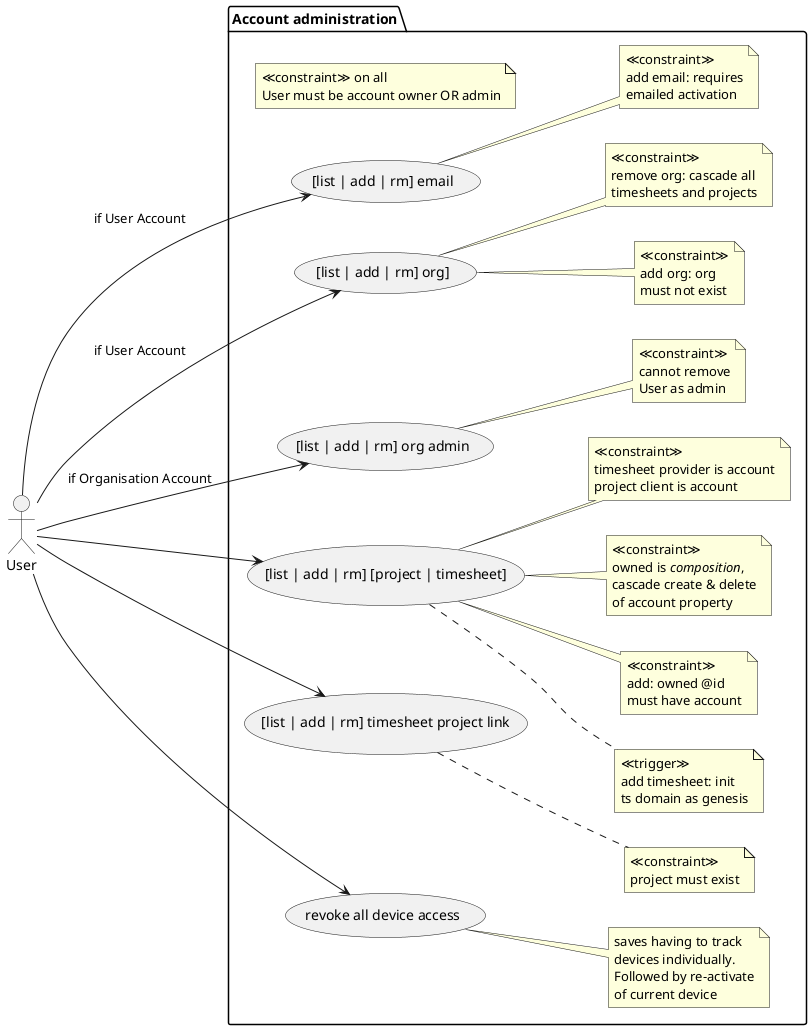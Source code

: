 @startuml
'https://plantuml.com/use-case-diagram
left to right direction

actor User
package "Account administration" {
  note "≪constraint≫ on all\nUser must be account owner OR admin" as appliesToAll

  usecase userAdminEmail as ([list | add | rm] email)
  User --> userAdminEmail: if User Account
  note right of userAdminEmail
    ' TODO
    ≪constraint≫
    add email: requires
    emailed activation
  end note

  usecase userAdminOrg as ([list | add | rm] org])
  User --> userAdminOrg: if User Account
  note right of userAdminOrg
    ≪constraint≫
    add org: org
    must not exist
  end note
  note right of userAdminOrg
    ≪constraint≫
    remove org: cascade all
    timesheets and projects
  end note
  usecase orgAdmin as ([list | add | rm] org admin)
  User --> orgAdmin: if Organisation Account
  note right of orgAdmin
    ≪constraint≫
    cannot remove
    User as admin
  end note

  usecase ownedAdmin as ([list | add | rm] [project | timesheet])
  User --> ownedAdmin
  note right of ownedAdmin
    ≪trigger≫
    add timesheet: init
    ts domain as genesis
  end note
  note right of ownedAdmin
    ≪constraint≫
    add: owned @id
    must have account
  end note
  note right of ownedAdmin
    ≪constraint≫
    owned is //composition//,
    cascade create & delete
    of account property
  end note
  note right of ownedAdmin
    ≪constraint≫
    timesheet provider is account
    project client is account
  end note

  User --> ([list | add | rm] timesheet project link)
  note right
    ≪constraint≫
    project must exist
  end note

  ' TODO
  User --> (revoke all device access)
  note right
    saves having to track
    devices individually.
    Followed by re-activate
    of current device
  end note
}

@enduml